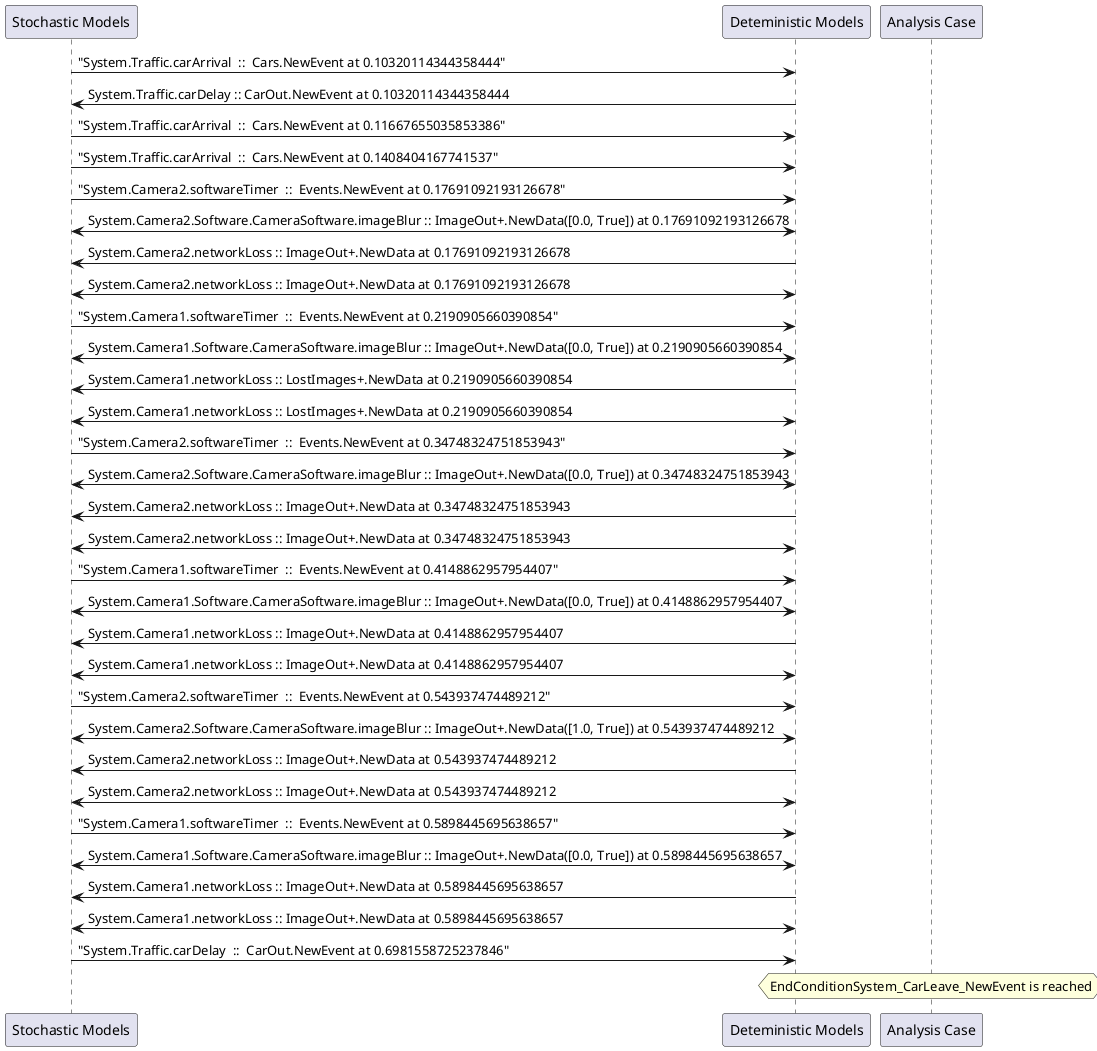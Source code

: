 
	@startuml
	participant "Stochastic Models" as stochmodel
	participant "Deteministic Models" as detmodel
	participant "Analysis Case" as analysis
	{11821_stop} stochmodel -> detmodel : "System.Traffic.carArrival  ::  Cars.NewEvent at 0.10320114344358444"
{11832_start} detmodel -> stochmodel : System.Traffic.carDelay :: CarOut.NewEvent at 0.10320114344358444
{11822_stop} stochmodel -> detmodel : "System.Traffic.carArrival  ::  Cars.NewEvent at 0.11667655035853386"
{11823_stop} stochmodel -> detmodel : "System.Traffic.carArrival  ::  Cars.NewEvent at 0.1408404167741537"
{11805_stop} stochmodel -> detmodel : "System.Camera2.softwareTimer  ::  Events.NewEvent at 0.17691092193126678"
detmodel <-> stochmodel : System.Camera2.Software.CameraSoftware.imageBlur :: ImageOut+.NewData([0.0, True]) at 0.17691092193126678
detmodel -> stochmodel : System.Camera2.networkLoss :: ImageOut+.NewData at 0.17691092193126678
detmodel <-> stochmodel : System.Camera2.networkLoss :: ImageOut+.NewData at 0.17691092193126678
{11790_stop} stochmodel -> detmodel : "System.Camera1.softwareTimer  ::  Events.NewEvent at 0.2190905660390854"
detmodel <-> stochmodel : System.Camera1.Software.CameraSoftware.imageBlur :: ImageOut+.NewData([0.0, True]) at 0.2190905660390854
detmodel -> stochmodel : System.Camera1.networkLoss :: LostImages+.NewData at 0.2190905660390854
detmodel <-> stochmodel : System.Camera1.networkLoss :: LostImages+.NewData at 0.2190905660390854
{11806_stop} stochmodel -> detmodel : "System.Camera2.softwareTimer  ::  Events.NewEvent at 0.34748324751853943"
detmodel <-> stochmodel : System.Camera2.Software.CameraSoftware.imageBlur :: ImageOut+.NewData([0.0, True]) at 0.34748324751853943
detmodel -> stochmodel : System.Camera2.networkLoss :: ImageOut+.NewData at 0.34748324751853943
detmodel <-> stochmodel : System.Camera2.networkLoss :: ImageOut+.NewData at 0.34748324751853943
{11791_stop} stochmodel -> detmodel : "System.Camera1.softwareTimer  ::  Events.NewEvent at 0.4148862957954407"
detmodel <-> stochmodel : System.Camera1.Software.CameraSoftware.imageBlur :: ImageOut+.NewData([0.0, True]) at 0.4148862957954407
detmodel -> stochmodel : System.Camera1.networkLoss :: ImageOut+.NewData at 0.4148862957954407
detmodel <-> stochmodel : System.Camera1.networkLoss :: ImageOut+.NewData at 0.4148862957954407
{11807_stop} stochmodel -> detmodel : "System.Camera2.softwareTimer  ::  Events.NewEvent at 0.543937474489212"
detmodel <-> stochmodel : System.Camera2.Software.CameraSoftware.imageBlur :: ImageOut+.NewData([1.0, True]) at 0.543937474489212
detmodel -> stochmodel : System.Camera2.networkLoss :: ImageOut+.NewData at 0.543937474489212
detmodel <-> stochmodel : System.Camera2.networkLoss :: ImageOut+.NewData at 0.543937474489212
{11792_stop} stochmodel -> detmodel : "System.Camera1.softwareTimer  ::  Events.NewEvent at 0.5898445695638657"
detmodel <-> stochmodel : System.Camera1.Software.CameraSoftware.imageBlur :: ImageOut+.NewData([0.0, True]) at 0.5898445695638657
detmodel -> stochmodel : System.Camera1.networkLoss :: ImageOut+.NewData at 0.5898445695638657
detmodel <-> stochmodel : System.Camera1.networkLoss :: ImageOut+.NewData at 0.5898445695638657
{11832_stop} stochmodel -> detmodel : "System.Traffic.carDelay  ::  CarOut.NewEvent at 0.6981558725237846"
{11832_start} <-> {11832_stop} : delay
hnote over analysis 
EndConditionSystem_CarLeave_NewEvent is reached
endnote
@enduml